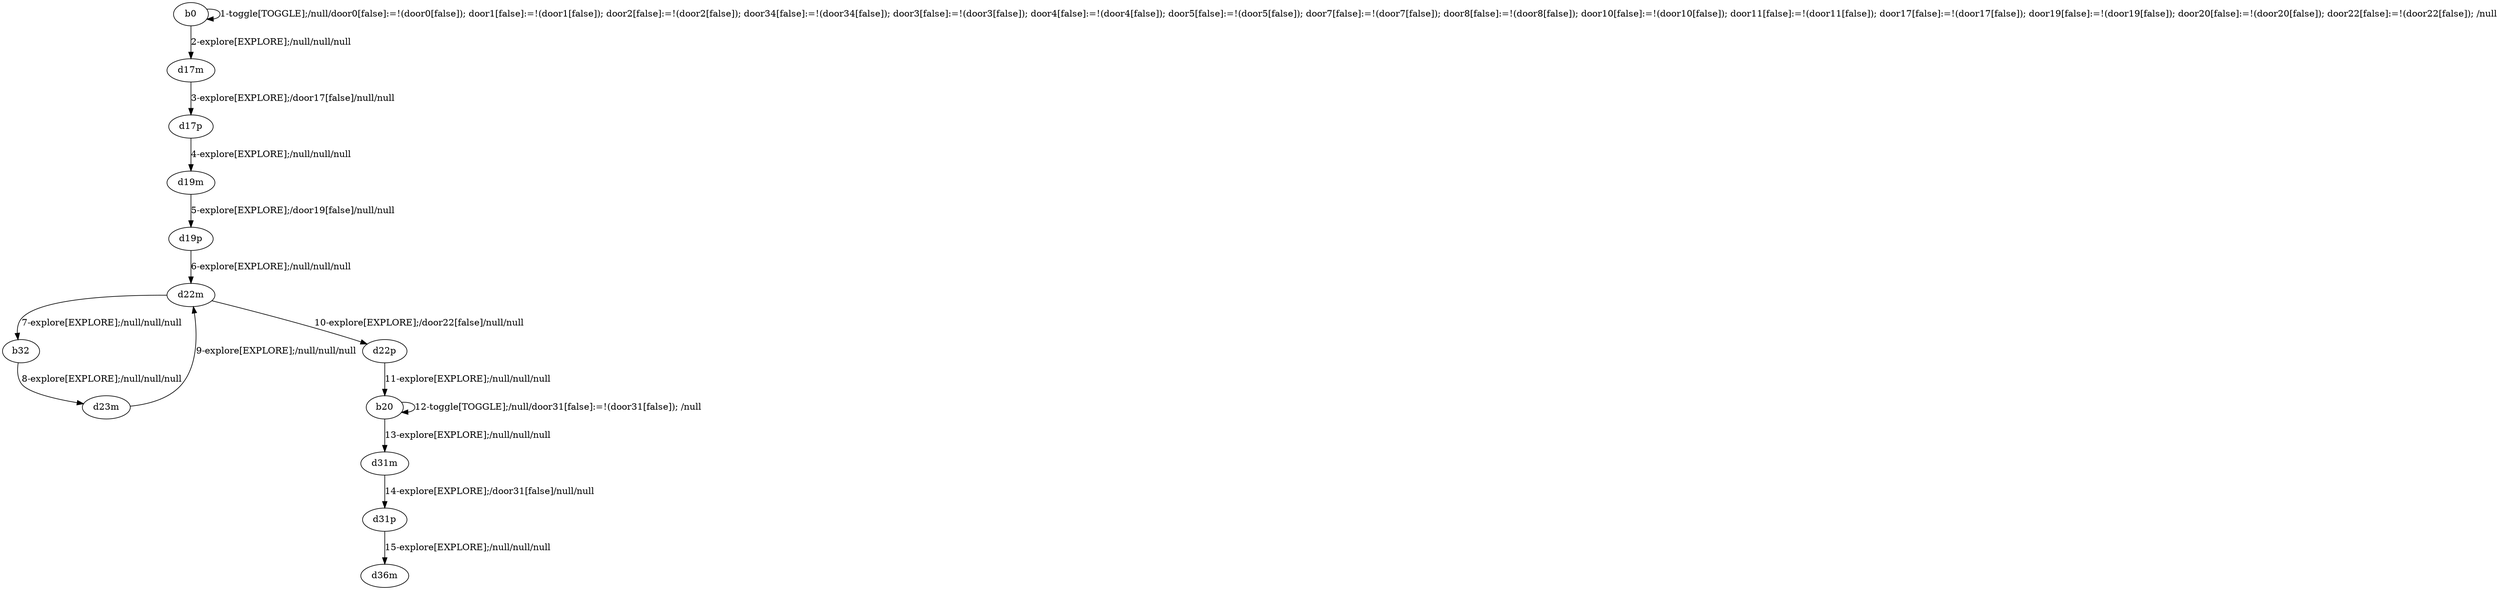 # Total number of goals covered by this test: 1
# d23m --> d22m

digraph g {
"b0" -> "b0" [label = "1-toggle[TOGGLE];/null/door0[false]:=!(door0[false]); door1[false]:=!(door1[false]); door2[false]:=!(door2[false]); door34[false]:=!(door34[false]); door3[false]:=!(door3[false]); door4[false]:=!(door4[false]); door5[false]:=!(door5[false]); door7[false]:=!(door7[false]); door8[false]:=!(door8[false]); door10[false]:=!(door10[false]); door11[false]:=!(door11[false]); door17[false]:=!(door17[false]); door19[false]:=!(door19[false]); door20[false]:=!(door20[false]); door22[false]:=!(door22[false]); /null"];
"b0" -> "d17m" [label = "2-explore[EXPLORE];/null/null/null"];
"d17m" -> "d17p" [label = "3-explore[EXPLORE];/door17[false]/null/null"];
"d17p" -> "d19m" [label = "4-explore[EXPLORE];/null/null/null"];
"d19m" -> "d19p" [label = "5-explore[EXPLORE];/door19[false]/null/null"];
"d19p" -> "d22m" [label = "6-explore[EXPLORE];/null/null/null"];
"d22m" -> "b32" [label = "7-explore[EXPLORE];/null/null/null"];
"b32" -> "d23m" [label = "8-explore[EXPLORE];/null/null/null"];
"d23m" -> "d22m" [label = "9-explore[EXPLORE];/null/null/null"];
"d22m" -> "d22p" [label = "10-explore[EXPLORE];/door22[false]/null/null"];
"d22p" -> "b20" [label = "11-explore[EXPLORE];/null/null/null"];
"b20" -> "b20" [label = "12-toggle[TOGGLE];/null/door31[false]:=!(door31[false]); /null"];
"b20" -> "d31m" [label = "13-explore[EXPLORE];/null/null/null"];
"d31m" -> "d31p" [label = "14-explore[EXPLORE];/door31[false]/null/null"];
"d31p" -> "d36m" [label = "15-explore[EXPLORE];/null/null/null"];
}